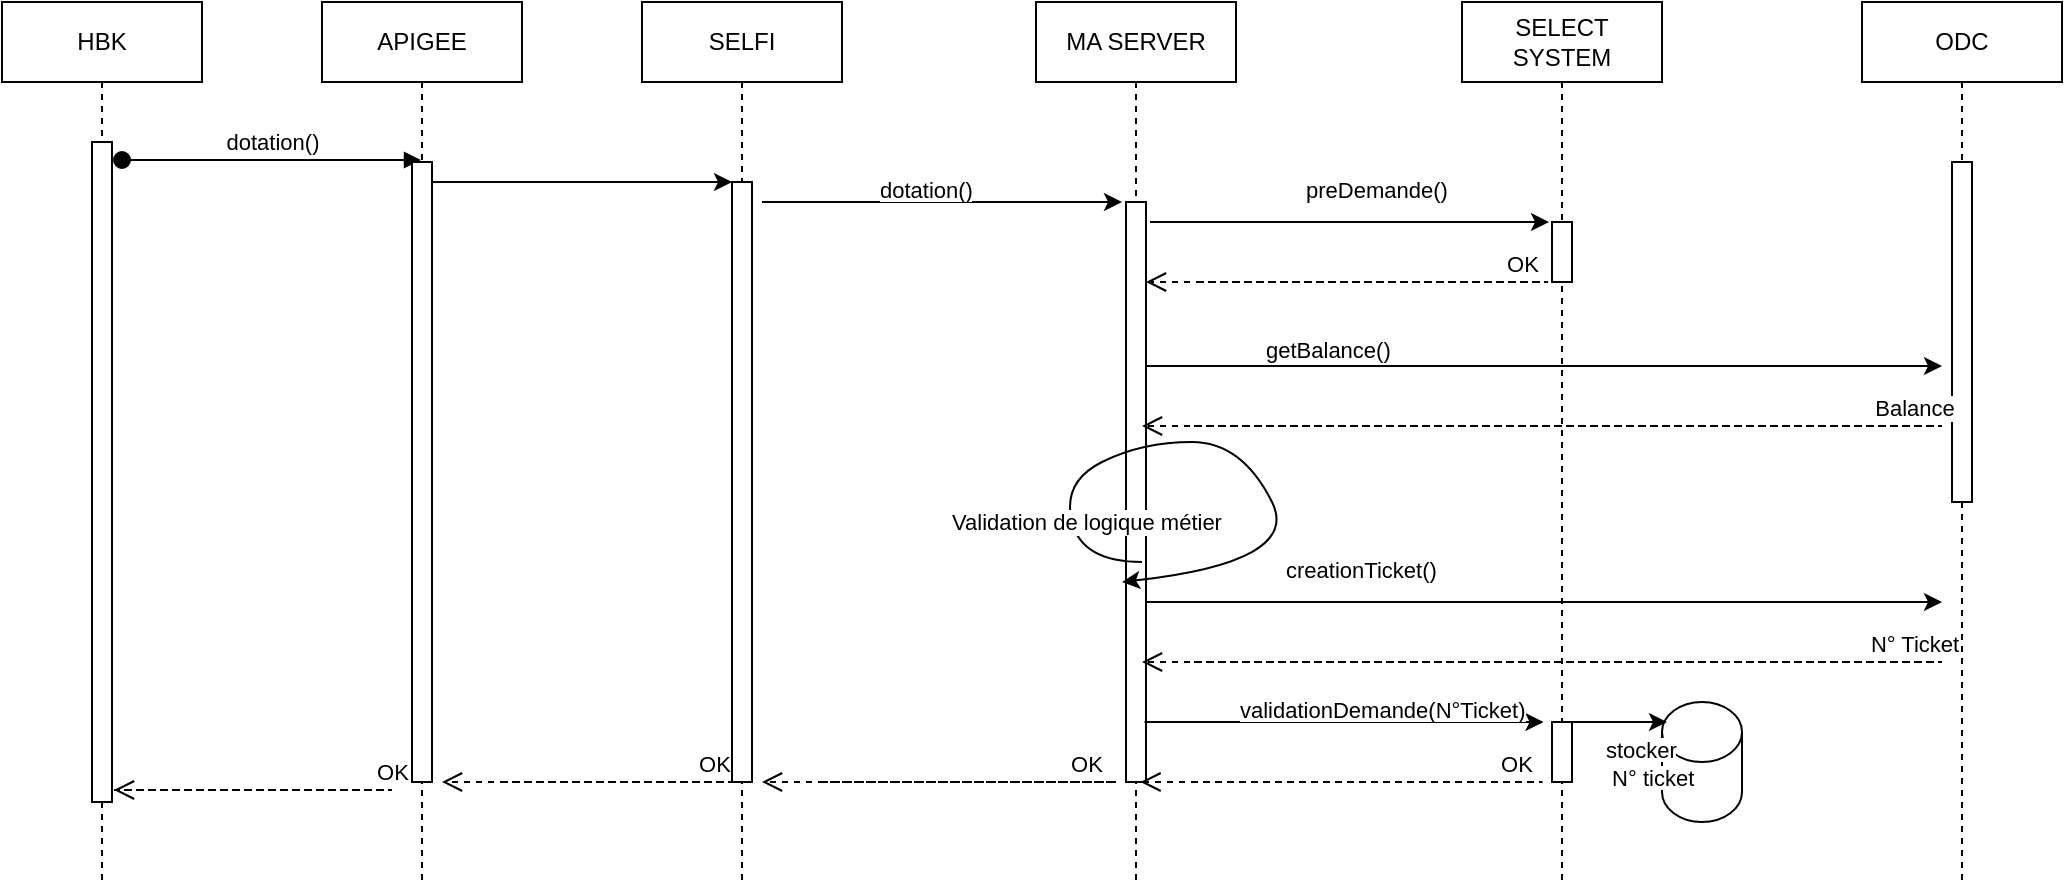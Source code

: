 <mxfile version="21.6.2" type="github">
  <diagram name="Page-1" id="2YBvvXClWsGukQMizWep">
    <mxGraphModel dx="2092" dy="828" grid="1" gridSize="10" guides="1" tooltips="1" connect="1" arrows="1" fold="1" page="1" pageScale="1" pageWidth="850" pageHeight="1100" math="0" shadow="0">
      <root>
        <mxCell id="0" />
        <mxCell id="1" parent="0" />
        <mxCell id="aM9ryv3xv72pqoxQDRHE-1" value="HBK" style="shape=umlLifeline;perimeter=lifelinePerimeter;whiteSpace=wrap;html=1;container=0;dropTarget=0;collapsible=0;recursiveResize=0;outlineConnect=0;portConstraint=eastwest;newEdgeStyle={&quot;edgeStyle&quot;:&quot;elbowEdgeStyle&quot;,&quot;elbow&quot;:&quot;vertical&quot;,&quot;curved&quot;:0,&quot;rounded&quot;:0};" parent="1" vertex="1">
          <mxGeometry x="-200" y="40" width="100" height="440" as="geometry" />
        </mxCell>
        <mxCell id="aM9ryv3xv72pqoxQDRHE-2" value="" style="html=1;points=[];perimeter=orthogonalPerimeter;outlineConnect=0;targetShapes=umlLifeline;portConstraint=eastwest;newEdgeStyle={&quot;edgeStyle&quot;:&quot;elbowEdgeStyle&quot;,&quot;elbow&quot;:&quot;vertical&quot;,&quot;curved&quot;:0,&quot;rounded&quot;:0};" parent="aM9ryv3xv72pqoxQDRHE-1" vertex="1">
          <mxGeometry x="45" y="70" width="10" height="330" as="geometry" />
        </mxCell>
        <mxCell id="aM9ryv3xv72pqoxQDRHE-3" value="dotation()" style="html=1;verticalAlign=bottom;startArrow=oval;endArrow=block;startSize=8;edgeStyle=elbowEdgeStyle;elbow=vertical;curved=0;rounded=0;" parent="aM9ryv3xv72pqoxQDRHE-1" edge="1">
          <mxGeometry relative="1" as="geometry">
            <mxPoint x="60" y="79" as="sourcePoint" />
            <mxPoint x="209.5" y="79" as="targetPoint" />
          </mxGeometry>
        </mxCell>
        <mxCell id="aM9ryv3xv72pqoxQDRHE-8" value="OK" style="html=1;verticalAlign=bottom;endArrow=open;dashed=1;endSize=8;edgeStyle=elbowEdgeStyle;elbow=horizontal;curved=0;rounded=0;" parent="1" target="MwqCVeLpLOseJTUhJnkB-4" edge="1">
          <mxGeometry x="0.003" relative="1" as="geometry">
            <mxPoint x="381" y="180" as="targetPoint" />
            <Array as="points">
              <mxPoint x="573" y="180" />
            </Array>
            <mxPoint x="398" y="180" as="sourcePoint" />
            <mxPoint as="offset" />
          </mxGeometry>
        </mxCell>
        <mxCell id="MwqCVeLpLOseJTUhJnkB-9" value="" style="edgeStyle=elbowEdgeStyle;rounded=0;orthogonalLoop=1;jettySize=auto;html=1;elbow=vertical;curved=0;" edge="1" parent="1" target="MwqCVeLpLOseJTUhJnkB-2">
          <mxGeometry relative="1" as="geometry">
            <mxPoint x="9.5" y="130" as="sourcePoint" />
            <mxPoint x="169.5" y="130" as="targetPoint" />
          </mxGeometry>
        </mxCell>
        <mxCell id="aM9ryv3xv72pqoxQDRHE-5" value="APIGEE" style="shape=umlLifeline;perimeter=lifelinePerimeter;whiteSpace=wrap;html=1;container=0;dropTarget=0;collapsible=0;recursiveResize=0;outlineConnect=0;portConstraint=eastwest;newEdgeStyle={&quot;edgeStyle&quot;:&quot;elbowEdgeStyle&quot;,&quot;elbow&quot;:&quot;vertical&quot;,&quot;curved&quot;:0,&quot;rounded&quot;:0};" parent="1" vertex="1">
          <mxGeometry x="-40" y="40" width="100" height="440" as="geometry" />
        </mxCell>
        <mxCell id="aM9ryv3xv72pqoxQDRHE-6" value="" style="html=1;points=[];perimeter=orthogonalPerimeter;outlineConnect=0;targetShapes=umlLifeline;portConstraint=eastwest;newEdgeStyle={&quot;edgeStyle&quot;:&quot;elbowEdgeStyle&quot;,&quot;elbow&quot;:&quot;vertical&quot;,&quot;curved&quot;:0,&quot;rounded&quot;:0};" parent="aM9ryv3xv72pqoxQDRHE-5" vertex="1">
          <mxGeometry x="45" y="80" width="10" height="310" as="geometry" />
        </mxCell>
        <mxCell id="MwqCVeLpLOseJTUhJnkB-1" value="SELFI" style="shape=umlLifeline;perimeter=lifelinePerimeter;whiteSpace=wrap;html=1;container=0;dropTarget=0;collapsible=0;recursiveResize=0;outlineConnect=0;portConstraint=eastwest;newEdgeStyle={&quot;edgeStyle&quot;:&quot;elbowEdgeStyle&quot;,&quot;elbow&quot;:&quot;vertical&quot;,&quot;curved&quot;:0,&quot;rounded&quot;:0};" vertex="1" parent="1">
          <mxGeometry x="120" y="40" width="100" height="440" as="geometry" />
        </mxCell>
        <mxCell id="MwqCVeLpLOseJTUhJnkB-2" value="" style="html=1;points=[];perimeter=orthogonalPerimeter;outlineConnect=0;targetShapes=umlLifeline;portConstraint=eastwest;newEdgeStyle={&quot;edgeStyle&quot;:&quot;elbowEdgeStyle&quot;,&quot;elbow&quot;:&quot;vertical&quot;,&quot;curved&quot;:0,&quot;rounded&quot;:0};" vertex="1" parent="MwqCVeLpLOseJTUhJnkB-1">
          <mxGeometry x="45" y="90" width="10" height="300" as="geometry" />
        </mxCell>
        <mxCell id="MwqCVeLpLOseJTUhJnkB-3" value="MA SERVER" style="shape=umlLifeline;perimeter=lifelinePerimeter;whiteSpace=wrap;html=1;container=0;dropTarget=0;collapsible=0;recursiveResize=0;outlineConnect=0;portConstraint=eastwest;newEdgeStyle={&quot;edgeStyle&quot;:&quot;elbowEdgeStyle&quot;,&quot;elbow&quot;:&quot;vertical&quot;,&quot;curved&quot;:0,&quot;rounded&quot;:0};" vertex="1" parent="1">
          <mxGeometry x="317" y="40" width="100" height="440" as="geometry" />
        </mxCell>
        <mxCell id="MwqCVeLpLOseJTUhJnkB-4" value="" style="html=1;points=[];perimeter=orthogonalPerimeter;outlineConnect=0;targetShapes=umlLifeline;portConstraint=eastwest;newEdgeStyle={&quot;edgeStyle&quot;:&quot;elbowEdgeStyle&quot;,&quot;elbow&quot;:&quot;vertical&quot;,&quot;curved&quot;:0,&quot;rounded&quot;:0};" vertex="1" parent="MwqCVeLpLOseJTUhJnkB-3">
          <mxGeometry x="45" y="100" width="10" height="290" as="geometry" />
        </mxCell>
        <mxCell id="MwqCVeLpLOseJTUhJnkB-5" value="SELECT SYSTEM" style="shape=umlLifeline;perimeter=lifelinePerimeter;whiteSpace=wrap;html=1;container=0;dropTarget=0;collapsible=0;recursiveResize=0;outlineConnect=0;portConstraint=eastwest;newEdgeStyle={&quot;edgeStyle&quot;:&quot;elbowEdgeStyle&quot;,&quot;elbow&quot;:&quot;vertical&quot;,&quot;curved&quot;:0,&quot;rounded&quot;:0};" vertex="1" parent="1">
          <mxGeometry x="530" y="40" width="100" height="440" as="geometry" />
        </mxCell>
        <mxCell id="MwqCVeLpLOseJTUhJnkB-6" value="" style="html=1;points=[];perimeter=orthogonalPerimeter;outlineConnect=0;targetShapes=umlLifeline;portConstraint=eastwest;newEdgeStyle={&quot;edgeStyle&quot;:&quot;elbowEdgeStyle&quot;,&quot;elbow&quot;:&quot;vertical&quot;,&quot;curved&quot;:0,&quot;rounded&quot;:0};" vertex="1" parent="MwqCVeLpLOseJTUhJnkB-5">
          <mxGeometry x="45" y="110" width="10" height="30" as="geometry" />
        </mxCell>
        <mxCell id="MwqCVeLpLOseJTUhJnkB-30" value="" style="html=1;points=[];perimeter=orthogonalPerimeter;outlineConnect=0;targetShapes=umlLifeline;portConstraint=eastwest;newEdgeStyle={&quot;edgeStyle&quot;:&quot;elbowEdgeStyle&quot;,&quot;elbow&quot;:&quot;vertical&quot;,&quot;curved&quot;:0,&quot;rounded&quot;:0};" vertex="1" parent="MwqCVeLpLOseJTUhJnkB-5">
          <mxGeometry x="45" y="360" width="10" height="30" as="geometry" />
        </mxCell>
        <mxCell id="MwqCVeLpLOseJTUhJnkB-7" value="ODC" style="shape=umlLifeline;perimeter=lifelinePerimeter;whiteSpace=wrap;html=1;container=0;dropTarget=0;collapsible=0;recursiveResize=0;outlineConnect=0;portConstraint=eastwest;newEdgeStyle={&quot;edgeStyle&quot;:&quot;elbowEdgeStyle&quot;,&quot;elbow&quot;:&quot;vertical&quot;,&quot;curved&quot;:0,&quot;rounded&quot;:0};" vertex="1" parent="1">
          <mxGeometry x="730" y="40" width="100" height="440" as="geometry" />
        </mxCell>
        <mxCell id="MwqCVeLpLOseJTUhJnkB-8" value="" style="html=1;points=[];perimeter=orthogonalPerimeter;outlineConnect=0;targetShapes=umlLifeline;portConstraint=eastwest;newEdgeStyle={&quot;edgeStyle&quot;:&quot;elbowEdgeStyle&quot;,&quot;elbow&quot;:&quot;vertical&quot;,&quot;curved&quot;:0,&quot;rounded&quot;:0};" vertex="1" parent="MwqCVeLpLOseJTUhJnkB-7">
          <mxGeometry x="45" y="80" width="10" height="170" as="geometry" />
        </mxCell>
        <mxCell id="MwqCVeLpLOseJTUhJnkB-11" value="" style="edgeStyle=elbowEdgeStyle;rounded=0;orthogonalLoop=1;jettySize=auto;html=1;elbow=vertical;curved=0;" edge="1" parent="1">
          <mxGeometry relative="1" as="geometry">
            <mxPoint x="180" y="140" as="sourcePoint" />
            <mxPoint x="360" y="140" as="targetPoint" />
          </mxGeometry>
        </mxCell>
        <mxCell id="MwqCVeLpLOseJTUhJnkB-12" value="" style="edgeStyle=elbowEdgeStyle;rounded=0;orthogonalLoop=1;jettySize=auto;html=1;elbow=vertical;curved=0;" edge="1" parent="1">
          <mxGeometry relative="1" as="geometry">
            <mxPoint x="374" y="150" as="sourcePoint" />
            <mxPoint x="573.5" y="150" as="targetPoint" />
          </mxGeometry>
        </mxCell>
        <mxCell id="MwqCVeLpLOseJTUhJnkB-13" value="&lt;span style=&quot;color: rgb(0, 0, 0); font-family: Helvetica; font-size: 11px; font-style: normal; font-variant-ligatures: normal; font-variant-caps: normal; font-weight: 400; letter-spacing: normal; orphans: 2; text-align: center; text-indent: 0px; text-transform: none; widows: 2; word-spacing: 0px; -webkit-text-stroke-width: 0px; background-color: rgb(255, 255, 255); text-decoration-thickness: initial; text-decoration-style: initial; text-decoration-color: initial; float: none; display: inline !important;&quot;&gt;dotation()&lt;/span&gt;" style="text;whiteSpace=wrap;html=1;" vertex="1" parent="1">
          <mxGeometry x="237" y="120" width="80" height="20" as="geometry" />
        </mxCell>
        <mxCell id="MwqCVeLpLOseJTUhJnkB-14" value="&lt;span style=&quot;color: rgb(0, 0, 0); font-family: Helvetica; font-size: 11px; font-style: normal; font-variant-ligatures: normal; font-variant-caps: normal; font-weight: 400; letter-spacing: normal; orphans: 2; text-align: center; text-indent: 0px; text-transform: none; widows: 2; word-spacing: 0px; -webkit-text-stroke-width: 0px; background-color: rgb(255, 255, 255); text-decoration-thickness: initial; text-decoration-style: initial; text-decoration-color: initial; float: none; display: inline !important;&quot;&gt;preDemande()&lt;/span&gt;" style="text;whiteSpace=wrap;html=1;" vertex="1" parent="1">
          <mxGeometry x="450" y="120" width="80" height="40" as="geometry" />
        </mxCell>
        <mxCell id="MwqCVeLpLOseJTUhJnkB-15" value="" style="curved=1;endArrow=classic;html=1;rounded=0;" edge="1" parent="1">
          <mxGeometry width="50" height="50" relative="1" as="geometry">
            <mxPoint x="370" y="320" as="sourcePoint" />
            <mxPoint x="360" y="330" as="targetPoint" />
            <Array as="points">
              <mxPoint x="340" y="320" />
              <mxPoint x="330" y="280" />
              <mxPoint x="370" y="260" />
              <mxPoint x="420" y="260" />
              <mxPoint x="450" y="320" />
            </Array>
          </mxGeometry>
        </mxCell>
        <mxCell id="MwqCVeLpLOseJTUhJnkB-25" value="Validation de logique métier" style="edgeLabel;html=1;align=center;verticalAlign=middle;resizable=0;points=[];" vertex="1" connectable="0" parent="MwqCVeLpLOseJTUhJnkB-15">
          <mxGeometry x="-0.693" y="-7" relative="1" as="geometry">
            <mxPoint as="offset" />
          </mxGeometry>
        </mxCell>
        <mxCell id="MwqCVeLpLOseJTUhJnkB-22" value="Balance" style="html=1;verticalAlign=bottom;endArrow=open;dashed=1;endSize=8;edgeStyle=elbowEdgeStyle;elbow=horizontal;curved=0;rounded=0;" edge="1" parent="1">
          <mxGeometry x="0.003" relative="1" as="geometry">
            <mxPoint x="370" y="252" as="targetPoint" />
            <Array as="points">
              <mxPoint x="770" y="250" />
            </Array>
            <mxPoint x="396" y="252" as="sourcePoint" />
            <mxPoint as="offset" />
          </mxGeometry>
        </mxCell>
        <mxCell id="MwqCVeLpLOseJTUhJnkB-23" value="" style="edgeStyle=elbowEdgeStyle;rounded=0;orthogonalLoop=1;jettySize=auto;html=1;elbow=vertical;curved=0;" edge="1" parent="1">
          <mxGeometry relative="1" as="geometry">
            <mxPoint x="372" y="222" as="sourcePoint" />
            <mxPoint x="770" y="222" as="targetPoint" />
          </mxGeometry>
        </mxCell>
        <mxCell id="MwqCVeLpLOseJTUhJnkB-24" value="&lt;span style=&quot;color: rgb(0, 0, 0); font-family: Helvetica; font-size: 11px; font-style: normal; font-variant-ligatures: normal; font-variant-caps: normal; font-weight: 400; letter-spacing: normal; orphans: 2; text-align: center; text-indent: 0px; text-transform: none; widows: 2; word-spacing: 0px; -webkit-text-stroke-width: 0px; background-color: rgb(255, 255, 255); text-decoration-thickness: initial; text-decoration-style: initial; text-decoration-color: initial; float: none; display: inline !important;&quot;&gt;getBalance()&lt;/span&gt;" style="text;whiteSpace=wrap;html=1;" vertex="1" parent="1">
          <mxGeometry x="430" y="200" width="80" height="40" as="geometry" />
        </mxCell>
        <mxCell id="MwqCVeLpLOseJTUhJnkB-26" value="N° Ticket" style="html=1;verticalAlign=bottom;endArrow=open;dashed=1;endSize=8;edgeStyle=elbowEdgeStyle;elbow=horizontal;curved=0;rounded=0;" edge="1" parent="1">
          <mxGeometry x="0.003" relative="1" as="geometry">
            <mxPoint x="370" y="370" as="targetPoint" />
            <Array as="points">
              <mxPoint x="770" y="368" />
            </Array>
            <mxPoint x="396" y="370" as="sourcePoint" />
            <mxPoint as="offset" />
          </mxGeometry>
        </mxCell>
        <mxCell id="MwqCVeLpLOseJTUhJnkB-27" value="" style="edgeStyle=elbowEdgeStyle;rounded=0;orthogonalLoop=1;jettySize=auto;html=1;elbow=vertical;curved=0;" edge="1" parent="1">
          <mxGeometry relative="1" as="geometry">
            <mxPoint x="372" y="340" as="sourcePoint" />
            <mxPoint x="770" y="340" as="targetPoint" />
          </mxGeometry>
        </mxCell>
        <mxCell id="MwqCVeLpLOseJTUhJnkB-28" value="&lt;span style=&quot;color: rgb(0, 0, 0); font-family: Helvetica; font-size: 11px; font-style: normal; font-variant-ligatures: normal; font-variant-caps: normal; font-weight: 400; letter-spacing: normal; orphans: 2; text-align: center; text-indent: 0px; text-transform: none; widows: 2; word-spacing: 0px; -webkit-text-stroke-width: 0px; background-color: rgb(255, 255, 255); text-decoration-thickness: initial; text-decoration-style: initial; text-decoration-color: initial; float: none; display: inline !important;&quot;&gt;creationTicket()&lt;/span&gt;" style="text;whiteSpace=wrap;html=1;" vertex="1" parent="1">
          <mxGeometry x="440" y="310" width="80" height="40" as="geometry" />
        </mxCell>
        <mxCell id="MwqCVeLpLOseJTUhJnkB-31" value="OK" style="html=1;verticalAlign=bottom;endArrow=open;dashed=1;endSize=8;edgeStyle=elbowEdgeStyle;elbow=horizontal;curved=0;rounded=0;" edge="1" parent="1">
          <mxGeometry x="0.003" relative="1" as="geometry">
            <mxPoint x="369.25" y="430" as="targetPoint" />
            <Array as="points">
              <mxPoint x="570.25" y="430" />
            </Array>
            <mxPoint x="395" y="430" as="sourcePoint" />
            <mxPoint as="offset" />
          </mxGeometry>
        </mxCell>
        <mxCell id="MwqCVeLpLOseJTUhJnkB-32" value="" style="edgeStyle=elbowEdgeStyle;rounded=0;orthogonalLoop=1;jettySize=auto;html=1;elbow=vertical;curved=0;" edge="1" parent="1">
          <mxGeometry relative="1" as="geometry">
            <mxPoint x="371.25" y="400" as="sourcePoint" />
            <mxPoint x="570.75" y="400" as="targetPoint" />
          </mxGeometry>
        </mxCell>
        <mxCell id="MwqCVeLpLOseJTUhJnkB-33" value="&lt;span style=&quot;color: rgb(0, 0, 0); font-family: Helvetica; font-size: 11px; font-style: normal; font-variant-ligatures: normal; font-variant-caps: normal; font-weight: 400; letter-spacing: normal; orphans: 2; text-align: center; text-indent: 0px; text-transform: none; widows: 2; word-spacing: 0px; -webkit-text-stroke-width: 0px; background-color: rgb(255, 255, 255); text-decoration-thickness: initial; text-decoration-style: initial; text-decoration-color: initial; float: none; display: inline !important;&quot;&gt;validationDemande(N°Ticket)&lt;/span&gt;" style="text;whiteSpace=wrap;html=1;" vertex="1" parent="1">
          <mxGeometry x="417" y="380" width="80" height="40" as="geometry" />
        </mxCell>
        <mxCell id="MwqCVeLpLOseJTUhJnkB-34" value="" style="shape=cylinder3;whiteSpace=wrap;html=1;boundedLbl=1;backgroundOutline=1;size=15;" vertex="1" parent="1">
          <mxGeometry x="630" y="390" width="40" height="60" as="geometry" />
        </mxCell>
        <mxCell id="MwqCVeLpLOseJTUhJnkB-37" value="" style="endArrow=classic;html=1;rounded=0;" edge="1" parent="1" source="MwqCVeLpLOseJTUhJnkB-5" target="MwqCVeLpLOseJTUhJnkB-36">
          <mxGeometry width="50" height="50" relative="1" as="geometry">
            <mxPoint x="580" y="430" as="sourcePoint" />
            <mxPoint x="640" y="430" as="targetPoint" />
          </mxGeometry>
        </mxCell>
        <mxCell id="MwqCVeLpLOseJTUhJnkB-36" value="&lt;span style=&quot;color: rgb(0, 0, 0); font-family: Helvetica; font-size: 11px; font-style: normal; font-variant-ligatures: normal; font-variant-caps: normal; font-weight: 400; letter-spacing: normal; orphans: 2; text-align: center; text-indent: 0px; text-transform: none; widows: 2; word-spacing: 0px; -webkit-text-stroke-width: 0px; background-color: rgb(255, 255, 255); text-decoration-thickness: initial; text-decoration-style: initial; text-decoration-color: initial; float: none; display: inline !important;&quot;&gt;stocker&lt;br&gt;&amp;nbsp;N° ticket&lt;/span&gt;" style="text;whiteSpace=wrap;html=1;" vertex="1" parent="1">
          <mxGeometry x="600" y="400" width="80" height="40" as="geometry" />
        </mxCell>
        <mxCell id="MwqCVeLpLOseJTUhJnkB-39" value="OK" style="html=1;verticalAlign=bottom;endArrow=open;dashed=1;endSize=8;edgeStyle=elbowEdgeStyle;elbow=horizontal;curved=0;rounded=0;" edge="1" parent="1">
          <mxGeometry x="0.003" relative="1" as="geometry">
            <mxPoint x="180" y="430" as="targetPoint" />
            <Array as="points">
              <mxPoint x="357.5" y="430" />
            </Array>
            <mxPoint x="210" y="430" as="sourcePoint" />
            <mxPoint as="offset" />
          </mxGeometry>
        </mxCell>
        <mxCell id="MwqCVeLpLOseJTUhJnkB-40" value="OK" style="html=1;verticalAlign=bottom;endArrow=open;dashed=1;endSize=8;edgeStyle=elbowEdgeStyle;elbow=horizontal;curved=0;rounded=0;" edge="1" parent="1">
          <mxGeometry x="0.003" relative="1" as="geometry">
            <mxPoint x="20" y="430" as="targetPoint" />
            <Array as="points">
              <mxPoint x="171" y="430" />
            </Array>
            <mxPoint x="50" y="430" as="sourcePoint" />
            <mxPoint as="offset" />
          </mxGeometry>
        </mxCell>
        <mxCell id="MwqCVeLpLOseJTUhJnkB-41" value="OK" style="html=1;verticalAlign=bottom;endArrow=open;dashed=1;endSize=8;edgeStyle=elbowEdgeStyle;elbow=horizontal;curved=0;rounded=0;" edge="1" parent="1">
          <mxGeometry x="0.003" relative="1" as="geometry">
            <mxPoint x="-144" y="434" as="targetPoint" />
            <Array as="points">
              <mxPoint x="-5" y="434" />
            </Array>
            <mxPoint x="-144" y="434" as="sourcePoint" />
            <mxPoint as="offset" />
          </mxGeometry>
        </mxCell>
      </root>
    </mxGraphModel>
  </diagram>
</mxfile>
